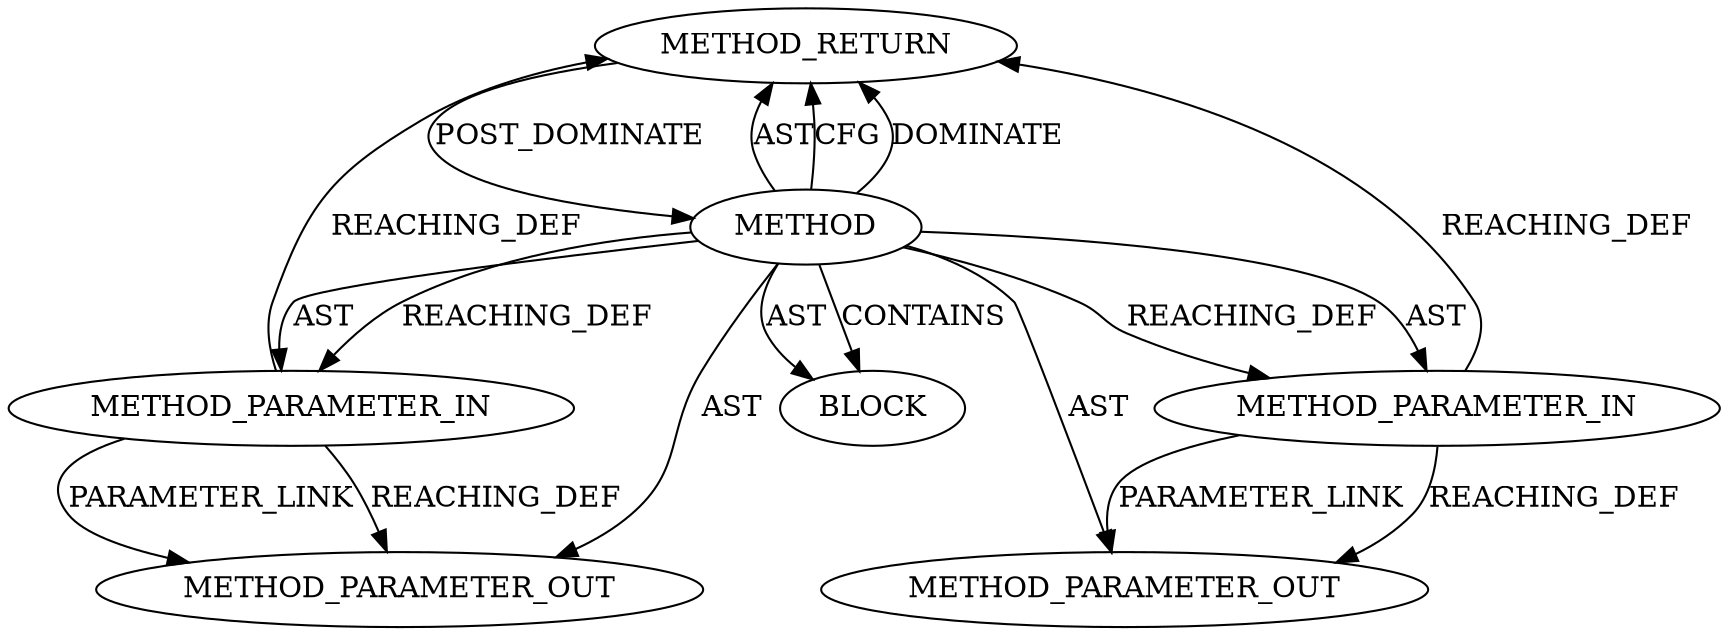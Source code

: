 digraph {
  20006 [label=METHOD_RETURN ORDER=2 CODE="RET" TYPE_FULL_NAME="ANY" EVALUATION_STRATEGY="BY_VALUE"]
  20002 [label=METHOD AST_PARENT_TYPE="NAMESPACE_BLOCK" AST_PARENT_FULL_NAME="<global>" ORDER=0 CODE="<empty>" FULL_NAME="clean_acked_data_enable" IS_EXTERNAL=true FILENAME="<empty>" SIGNATURE="" NAME="clean_acked_data_enable"]
  20005 [label=BLOCK ORDER=1 ARGUMENT_INDEX=1 CODE="<empty>" TYPE_FULL_NAME="ANY"]
  22009 [label=METHOD_PARAMETER_OUT ORDER=1 CODE="p1" IS_VARIADIC=false TYPE_FULL_NAME="ANY" EVALUATION_STRATEGY="BY_VALUE" INDEX=1 NAME="p1"]
  20004 [label=METHOD_PARAMETER_IN ORDER=2 CODE="p2" IS_VARIADIC=false TYPE_FULL_NAME="ANY" EVALUATION_STRATEGY="BY_VALUE" INDEX=2 NAME="p2"]
  20003 [label=METHOD_PARAMETER_IN ORDER=1 CODE="p1" IS_VARIADIC=false TYPE_FULL_NAME="ANY" EVALUATION_STRATEGY="BY_VALUE" INDEX=1 NAME="p1"]
  22010 [label=METHOD_PARAMETER_OUT ORDER=2 CODE="p2" IS_VARIADIC=false TYPE_FULL_NAME="ANY" EVALUATION_STRATEGY="BY_VALUE" INDEX=2 NAME="p2"]
  20002 -> 20003 [label=AST ]
  20003 -> 20006 [label=REACHING_DEF VARIABLE="p1"]
  20002 -> 22010 [label=AST ]
  20006 -> 20002 [label=POST_DOMINATE ]
  20003 -> 22009 [label=PARAMETER_LINK ]
  20004 -> 22010 [label=REACHING_DEF VARIABLE="p2"]
  20004 -> 20006 [label=REACHING_DEF VARIABLE="p2"]
  20002 -> 20004 [label=REACHING_DEF VARIABLE=""]
  20003 -> 22009 [label=REACHING_DEF VARIABLE="p1"]
  20002 -> 20006 [label=AST ]
  20002 -> 20005 [label=CONTAINS ]
  20002 -> 20006 [label=CFG ]
  20002 -> 20003 [label=REACHING_DEF VARIABLE=""]
  20002 -> 22009 [label=AST ]
  20002 -> 20006 [label=DOMINATE ]
  20002 -> 20004 [label=AST ]
  20004 -> 22010 [label=PARAMETER_LINK ]
  20002 -> 20005 [label=AST ]
}
